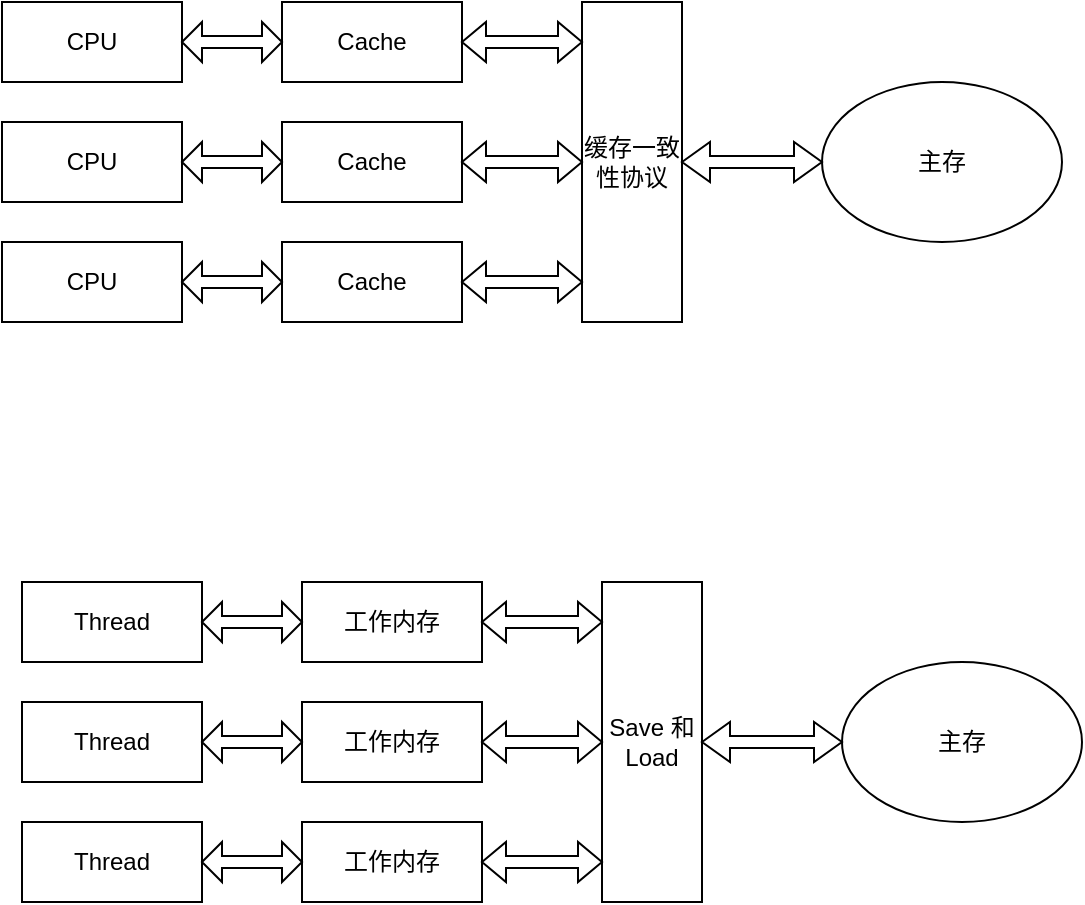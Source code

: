 <mxfile version="10.9.7" type="github"><diagram id="8Pl_Wx_eP08MlGlLN1BN" name="第 1 页"><mxGraphModel dx="1666" dy="731" grid="1" gridSize="10" guides="1" tooltips="1" connect="1" arrows="1" fold="1" page="1" pageScale="1" pageWidth="3300" pageHeight="4681" math="0" shadow="0"><root><mxCell id="0"/><mxCell id="1" parent="0"/><mxCell id="xGd7ikCSGJprF6fgz7ly-1" value="CPU" style="rounded=0;whiteSpace=wrap;html=1;" parent="1" vertex="1"><mxGeometry x="110" y="160" width="90" height="40" as="geometry"/></mxCell><mxCell id="xGd7ikCSGJprF6fgz7ly-4" value="CPU" style="rounded=0;whiteSpace=wrap;html=1;" parent="1" vertex="1"><mxGeometry x="110" y="220" width="90" height="40" as="geometry"/></mxCell><mxCell id="xGd7ikCSGJprF6fgz7ly-5" value="CPU" style="rounded=0;whiteSpace=wrap;html=1;" parent="1" vertex="1"><mxGeometry x="110" y="280" width="90" height="40" as="geometry"/></mxCell><mxCell id="xGd7ikCSGJprF6fgz7ly-6" value="Cache" style="rounded=0;whiteSpace=wrap;html=1;" parent="1" vertex="1"><mxGeometry x="250" y="160" width="90" height="40" as="geometry"/></mxCell><mxCell id="xGd7ikCSGJprF6fgz7ly-7" value="Cache" style="rounded=0;whiteSpace=wrap;html=1;" parent="1" vertex="1"><mxGeometry x="250" y="220" width="90" height="40" as="geometry"/></mxCell><mxCell id="xGd7ikCSGJprF6fgz7ly-8" value="Cache" style="rounded=0;whiteSpace=wrap;html=1;" parent="1" vertex="1"><mxGeometry x="250" y="280" width="90" height="40" as="geometry"/></mxCell><mxCell id="xGd7ikCSGJprF6fgz7ly-9" value="缓存一致性协议" style="rounded=0;whiteSpace=wrap;html=1;" parent="1" vertex="1"><mxGeometry x="400" y="160" width="50" height="160" as="geometry"/></mxCell><mxCell id="xGd7ikCSGJprF6fgz7ly-10" value="主存" style="ellipse;whiteSpace=wrap;html=1;" parent="1" vertex="1"><mxGeometry x="520" y="200" width="120" height="80" as="geometry"/></mxCell><mxCell id="xGd7ikCSGJprF6fgz7ly-12" value="" style="shape=doubleArrow;whiteSpace=wrap;html=1;" parent="1" vertex="1"><mxGeometry x="200" y="170" width="50" height="20" as="geometry"/></mxCell><mxCell id="xGd7ikCSGJprF6fgz7ly-13" value="" style="shape=doubleArrow;whiteSpace=wrap;html=1;" parent="1" vertex="1"><mxGeometry x="200" y="230" width="50" height="20" as="geometry"/></mxCell><mxCell id="xGd7ikCSGJprF6fgz7ly-14" value="" style="shape=doubleArrow;whiteSpace=wrap;html=1;" parent="1" vertex="1"><mxGeometry x="200" y="290" width="50" height="20" as="geometry"/></mxCell><mxCell id="xGd7ikCSGJprF6fgz7ly-15" value="" style="shape=doubleArrow;whiteSpace=wrap;html=1;" parent="1" vertex="1"><mxGeometry x="340" y="170" width="60" height="20" as="geometry"/></mxCell><mxCell id="xGd7ikCSGJprF6fgz7ly-16" value="" style="shape=doubleArrow;whiteSpace=wrap;html=1;" parent="1" vertex="1"><mxGeometry x="340" y="230" width="60" height="20" as="geometry"/></mxCell><mxCell id="xGd7ikCSGJprF6fgz7ly-17" value="" style="shape=doubleArrow;whiteSpace=wrap;html=1;" parent="1" vertex="1"><mxGeometry x="340" y="290" width="60" height="20" as="geometry"/></mxCell><mxCell id="xGd7ikCSGJprF6fgz7ly-18" value="" style="shape=doubleArrow;whiteSpace=wrap;html=1;" parent="1" vertex="1"><mxGeometry x="450" y="230" width="70" height="20" as="geometry"/></mxCell><mxCell id="1lc-wnb9LDOlXfY3E86b-1" value="Thread" style="rounded=0;whiteSpace=wrap;html=1;" vertex="1" parent="1"><mxGeometry x="120" y="450" width="90" height="40" as="geometry"/></mxCell><mxCell id="1lc-wnb9LDOlXfY3E86b-2" value="Thread" style="rounded=0;whiteSpace=wrap;html=1;" vertex="1" parent="1"><mxGeometry x="120" y="510" width="90" height="40" as="geometry"/></mxCell><mxCell id="1lc-wnb9LDOlXfY3E86b-3" value="Thread" style="rounded=0;whiteSpace=wrap;html=1;" vertex="1" parent="1"><mxGeometry x="120" y="570" width="90" height="40" as="geometry"/></mxCell><mxCell id="1lc-wnb9LDOlXfY3E86b-4" value="工作内存" style="rounded=0;whiteSpace=wrap;html=1;" vertex="1" parent="1"><mxGeometry x="260" y="450" width="90" height="40" as="geometry"/></mxCell><mxCell id="1lc-wnb9LDOlXfY3E86b-5" value="工作内存" style="rounded=0;whiteSpace=wrap;html=1;" vertex="1" parent="1"><mxGeometry x="260" y="510" width="90" height="40" as="geometry"/></mxCell><mxCell id="1lc-wnb9LDOlXfY3E86b-6" value="工作内存" style="rounded=0;whiteSpace=wrap;html=1;" vertex="1" parent="1"><mxGeometry x="260" y="570" width="90" height="40" as="geometry"/></mxCell><mxCell id="1lc-wnb9LDOlXfY3E86b-7" value="Save 和 Load" style="rounded=0;whiteSpace=wrap;html=1;" vertex="1" parent="1"><mxGeometry x="410" y="450" width="50" height="160" as="geometry"/></mxCell><mxCell id="1lc-wnb9LDOlXfY3E86b-8" value="主存" style="ellipse;whiteSpace=wrap;html=1;" vertex="1" parent="1"><mxGeometry x="530" y="490" width="120" height="80" as="geometry"/></mxCell><mxCell id="1lc-wnb9LDOlXfY3E86b-9" value="" style="shape=doubleArrow;whiteSpace=wrap;html=1;" vertex="1" parent="1"><mxGeometry x="210" y="460" width="50" height="20" as="geometry"/></mxCell><mxCell id="1lc-wnb9LDOlXfY3E86b-10" value="" style="shape=doubleArrow;whiteSpace=wrap;html=1;" vertex="1" parent="1"><mxGeometry x="210" y="520" width="50" height="20" as="geometry"/></mxCell><mxCell id="1lc-wnb9LDOlXfY3E86b-11" value="" style="shape=doubleArrow;whiteSpace=wrap;html=1;" vertex="1" parent="1"><mxGeometry x="210" y="580" width="50" height="20" as="geometry"/></mxCell><mxCell id="1lc-wnb9LDOlXfY3E86b-12" value="" style="shape=doubleArrow;whiteSpace=wrap;html=1;" vertex="1" parent="1"><mxGeometry x="350" y="460" width="60" height="20" as="geometry"/></mxCell><mxCell id="1lc-wnb9LDOlXfY3E86b-13" value="" style="shape=doubleArrow;whiteSpace=wrap;html=1;" vertex="1" parent="1"><mxGeometry x="350" y="520" width="60" height="20" as="geometry"/></mxCell><mxCell id="1lc-wnb9LDOlXfY3E86b-14" value="" style="shape=doubleArrow;whiteSpace=wrap;html=1;" vertex="1" parent="1"><mxGeometry x="350" y="580" width="60" height="20" as="geometry"/></mxCell><mxCell id="1lc-wnb9LDOlXfY3E86b-15" value="" style="shape=doubleArrow;whiteSpace=wrap;html=1;" vertex="1" parent="1"><mxGeometry x="460" y="520" width="70" height="20" as="geometry"/></mxCell></root></mxGraphModel></diagram></mxfile>